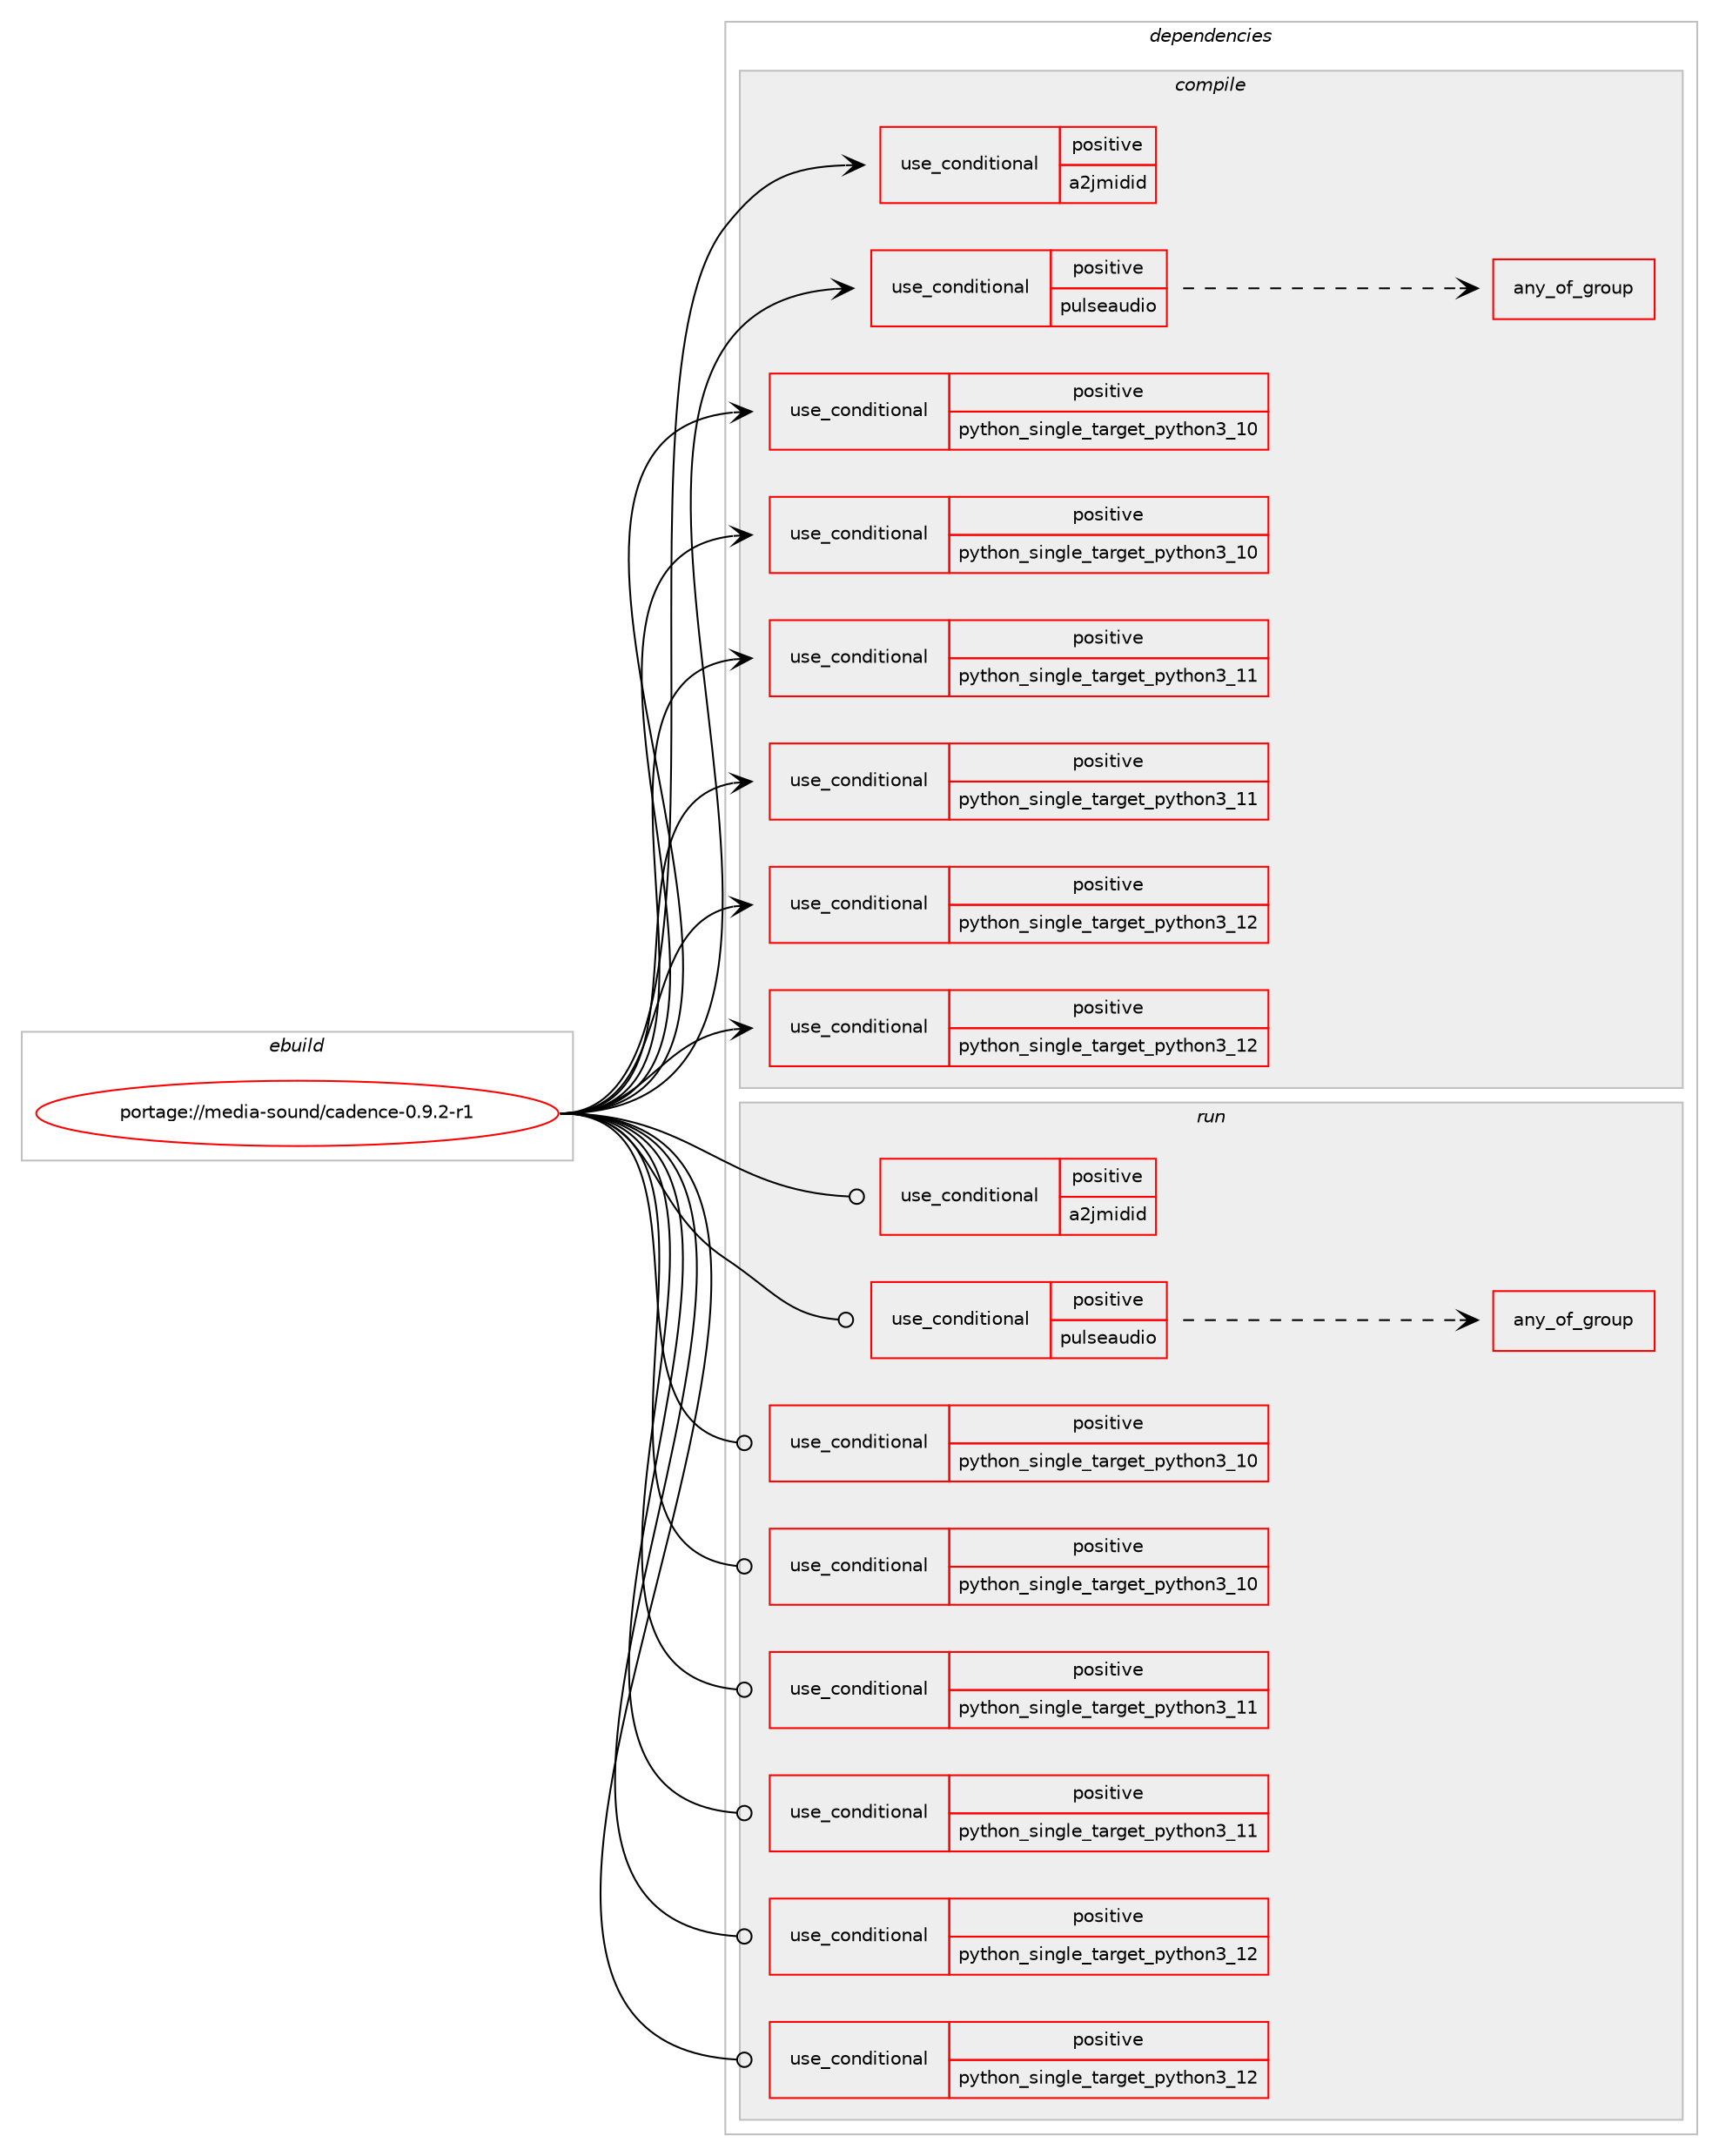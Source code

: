 digraph prolog {

# *************
# Graph options
# *************

newrank=true;
concentrate=true;
compound=true;
graph [rankdir=LR,fontname=Helvetica,fontsize=10,ranksep=1.5];#, ranksep=2.5, nodesep=0.2];
edge  [arrowhead=vee];
node  [fontname=Helvetica,fontsize=10];

# **********
# The ebuild
# **********

subgraph cluster_leftcol {
color=gray;
rank=same;
label=<<i>ebuild</i>>;
id [label="portage://media-sound/cadence-0.9.2-r1", color=red, width=4, href="../media-sound/cadence-0.9.2-r1.svg"];
}

# ****************
# The dependencies
# ****************

subgraph cluster_midcol {
color=gray;
label=<<i>dependencies</i>>;
subgraph cluster_compile {
fillcolor="#eeeeee";
style=filled;
label=<<i>compile</i>>;
subgraph cond77404 {
dependency162276 [label=<<TABLE BORDER="0" CELLBORDER="1" CELLSPACING="0" CELLPADDING="4"><TR><TD ROWSPAN="3" CELLPADDING="10">use_conditional</TD></TR><TR><TD>positive</TD></TR><TR><TD>a2jmidid</TD></TR></TABLE>>, shape=none, color=red];
# *** BEGIN UNKNOWN DEPENDENCY TYPE (TODO) ***
# dependency162276 -> package_dependency(portage://media-sound/cadence-0.9.2-r1,install,no,media-sound,a2jmidid,none,[,,],[],[use(enable(dbus),none)])
# *** END UNKNOWN DEPENDENCY TYPE (TODO) ***

}
id:e -> dependency162276:w [weight=20,style="solid",arrowhead="vee"];
subgraph cond77405 {
dependency162277 [label=<<TABLE BORDER="0" CELLBORDER="1" CELLSPACING="0" CELLPADDING="4"><TR><TD ROWSPAN="3" CELLPADDING="10">use_conditional</TD></TR><TR><TD>positive</TD></TR><TR><TD>pulseaudio</TD></TR></TABLE>>, shape=none, color=red];
subgraph any2212 {
dependency162278 [label=<<TABLE BORDER="0" CELLBORDER="1" CELLSPACING="0" CELLPADDING="4"><TR><TD CELLPADDING="10">any_of_group</TD></TR></TABLE>>, shape=none, color=red];# *** BEGIN UNKNOWN DEPENDENCY TYPE (TODO) ***
# dependency162278 -> package_dependency(portage://media-sound/cadence-0.9.2-r1,install,no,media-video,pipewire,none,[,,],[],[use(enable(jack-sdk),none)])
# *** END UNKNOWN DEPENDENCY TYPE (TODO) ***

# *** BEGIN UNKNOWN DEPENDENCY TYPE (TODO) ***
# dependency162278 -> package_dependency(portage://media-sound/cadence-0.9.2-r1,install,no,media-sound,pulseaudio-daemon,none,[,,],[],[use(enable(jack),none)])
# *** END UNKNOWN DEPENDENCY TYPE (TODO) ***

}
dependency162277:e -> dependency162278:w [weight=20,style="dashed",arrowhead="vee"];
}
id:e -> dependency162277:w [weight=20,style="solid",arrowhead="vee"];
subgraph cond77406 {
dependency162279 [label=<<TABLE BORDER="0" CELLBORDER="1" CELLSPACING="0" CELLPADDING="4"><TR><TD ROWSPAN="3" CELLPADDING="10">use_conditional</TD></TR><TR><TD>positive</TD></TR><TR><TD>python_single_target_python3_10</TD></TR></TABLE>>, shape=none, color=red];
# *** BEGIN UNKNOWN DEPENDENCY TYPE (TODO) ***
# dependency162279 -> package_dependency(portage://media-sound/cadence-0.9.2-r1,install,no,dev-lang,python,none,[,,],[slot(3.10)],[])
# *** END UNKNOWN DEPENDENCY TYPE (TODO) ***

}
id:e -> dependency162279:w [weight=20,style="solid",arrowhead="vee"];
subgraph cond77407 {
dependency162280 [label=<<TABLE BORDER="0" CELLBORDER="1" CELLSPACING="0" CELLPADDING="4"><TR><TD ROWSPAN="3" CELLPADDING="10">use_conditional</TD></TR><TR><TD>positive</TD></TR><TR><TD>python_single_target_python3_10</TD></TR></TABLE>>, shape=none, color=red];
# *** BEGIN UNKNOWN DEPENDENCY TYPE (TODO) ***
# dependency162280 -> package_dependency(portage://media-sound/cadence-0.9.2-r1,install,no,dev-python,dbus-python,none,[,,],[],[use(enable(python_targets_python3_10),negative)])
# *** END UNKNOWN DEPENDENCY TYPE (TODO) ***

# *** BEGIN UNKNOWN DEPENDENCY TYPE (TODO) ***
# dependency162280 -> package_dependency(portage://media-sound/cadence-0.9.2-r1,install,no,dev-python,PyQt5,none,[,,],[],[use(enable(dbus),none),use(enable(gui),none),use(optenable(opengl),none),use(enable(svg),none),use(enable(widgets),none),use(enable(python_targets_python3_10),negative)])
# *** END UNKNOWN DEPENDENCY TYPE (TODO) ***

}
id:e -> dependency162280:w [weight=20,style="solid",arrowhead="vee"];
subgraph cond77408 {
dependency162281 [label=<<TABLE BORDER="0" CELLBORDER="1" CELLSPACING="0" CELLPADDING="4"><TR><TD ROWSPAN="3" CELLPADDING="10">use_conditional</TD></TR><TR><TD>positive</TD></TR><TR><TD>python_single_target_python3_11</TD></TR></TABLE>>, shape=none, color=red];
# *** BEGIN UNKNOWN DEPENDENCY TYPE (TODO) ***
# dependency162281 -> package_dependency(portage://media-sound/cadence-0.9.2-r1,install,no,dev-lang,python,none,[,,],[slot(3.11)],[])
# *** END UNKNOWN DEPENDENCY TYPE (TODO) ***

}
id:e -> dependency162281:w [weight=20,style="solid",arrowhead="vee"];
subgraph cond77409 {
dependency162282 [label=<<TABLE BORDER="0" CELLBORDER="1" CELLSPACING="0" CELLPADDING="4"><TR><TD ROWSPAN="3" CELLPADDING="10">use_conditional</TD></TR><TR><TD>positive</TD></TR><TR><TD>python_single_target_python3_11</TD></TR></TABLE>>, shape=none, color=red];
# *** BEGIN UNKNOWN DEPENDENCY TYPE (TODO) ***
# dependency162282 -> package_dependency(portage://media-sound/cadence-0.9.2-r1,install,no,dev-python,dbus-python,none,[,,],[],[use(enable(python_targets_python3_11),negative)])
# *** END UNKNOWN DEPENDENCY TYPE (TODO) ***

# *** BEGIN UNKNOWN DEPENDENCY TYPE (TODO) ***
# dependency162282 -> package_dependency(portage://media-sound/cadence-0.9.2-r1,install,no,dev-python,PyQt5,none,[,,],[],[use(enable(dbus),none),use(enable(gui),none),use(optenable(opengl),none),use(enable(svg),none),use(enable(widgets),none),use(enable(python_targets_python3_11),negative)])
# *** END UNKNOWN DEPENDENCY TYPE (TODO) ***

}
id:e -> dependency162282:w [weight=20,style="solid",arrowhead="vee"];
subgraph cond77410 {
dependency162283 [label=<<TABLE BORDER="0" CELLBORDER="1" CELLSPACING="0" CELLPADDING="4"><TR><TD ROWSPAN="3" CELLPADDING="10">use_conditional</TD></TR><TR><TD>positive</TD></TR><TR><TD>python_single_target_python3_12</TD></TR></TABLE>>, shape=none, color=red];
# *** BEGIN UNKNOWN DEPENDENCY TYPE (TODO) ***
# dependency162283 -> package_dependency(portage://media-sound/cadence-0.9.2-r1,install,no,dev-lang,python,none,[,,],[slot(3.12)],[])
# *** END UNKNOWN DEPENDENCY TYPE (TODO) ***

}
id:e -> dependency162283:w [weight=20,style="solid",arrowhead="vee"];
subgraph cond77411 {
dependency162284 [label=<<TABLE BORDER="0" CELLBORDER="1" CELLSPACING="0" CELLPADDING="4"><TR><TD ROWSPAN="3" CELLPADDING="10">use_conditional</TD></TR><TR><TD>positive</TD></TR><TR><TD>python_single_target_python3_12</TD></TR></TABLE>>, shape=none, color=red];
# *** BEGIN UNKNOWN DEPENDENCY TYPE (TODO) ***
# dependency162284 -> package_dependency(portage://media-sound/cadence-0.9.2-r1,install,no,dev-python,dbus-python,none,[,,],[],[use(enable(python_targets_python3_12),negative)])
# *** END UNKNOWN DEPENDENCY TYPE (TODO) ***

# *** BEGIN UNKNOWN DEPENDENCY TYPE (TODO) ***
# dependency162284 -> package_dependency(portage://media-sound/cadence-0.9.2-r1,install,no,dev-python,PyQt5,none,[,,],[],[use(enable(dbus),none),use(enable(gui),none),use(optenable(opengl),none),use(enable(svg),none),use(enable(widgets),none),use(enable(python_targets_python3_12),negative)])
# *** END UNKNOWN DEPENDENCY TYPE (TODO) ***

}
id:e -> dependency162284:w [weight=20,style="solid",arrowhead="vee"];
# *** BEGIN UNKNOWN DEPENDENCY TYPE (TODO) ***
# id -> package_dependency(portage://media-sound/cadence-0.9.2-r1,install,no,media-sound,jack_capture,none,[,,],[],[])
# *** END UNKNOWN DEPENDENCY TYPE (TODO) ***

# *** BEGIN UNKNOWN DEPENDENCY TYPE (TODO) ***
# id -> package_dependency(portage://media-sound/cadence-0.9.2-r1,install,no,virtual,jack,none,[,,],[],[])
# *** END UNKNOWN DEPENDENCY TYPE (TODO) ***

}
subgraph cluster_compileandrun {
fillcolor="#eeeeee";
style=filled;
label=<<i>compile and run</i>>;
}
subgraph cluster_run {
fillcolor="#eeeeee";
style=filled;
label=<<i>run</i>>;
subgraph cond77412 {
dependency162285 [label=<<TABLE BORDER="0" CELLBORDER="1" CELLSPACING="0" CELLPADDING="4"><TR><TD ROWSPAN="3" CELLPADDING="10">use_conditional</TD></TR><TR><TD>positive</TD></TR><TR><TD>a2jmidid</TD></TR></TABLE>>, shape=none, color=red];
# *** BEGIN UNKNOWN DEPENDENCY TYPE (TODO) ***
# dependency162285 -> package_dependency(portage://media-sound/cadence-0.9.2-r1,run,no,media-sound,a2jmidid,none,[,,],[],[use(enable(dbus),none)])
# *** END UNKNOWN DEPENDENCY TYPE (TODO) ***

}
id:e -> dependency162285:w [weight=20,style="solid",arrowhead="odot"];
subgraph cond77413 {
dependency162286 [label=<<TABLE BORDER="0" CELLBORDER="1" CELLSPACING="0" CELLPADDING="4"><TR><TD ROWSPAN="3" CELLPADDING="10">use_conditional</TD></TR><TR><TD>positive</TD></TR><TR><TD>pulseaudio</TD></TR></TABLE>>, shape=none, color=red];
subgraph any2213 {
dependency162287 [label=<<TABLE BORDER="0" CELLBORDER="1" CELLSPACING="0" CELLPADDING="4"><TR><TD CELLPADDING="10">any_of_group</TD></TR></TABLE>>, shape=none, color=red];# *** BEGIN UNKNOWN DEPENDENCY TYPE (TODO) ***
# dependency162287 -> package_dependency(portage://media-sound/cadence-0.9.2-r1,run,no,media-video,pipewire,none,[,,],[],[use(enable(jack-sdk),none)])
# *** END UNKNOWN DEPENDENCY TYPE (TODO) ***

# *** BEGIN UNKNOWN DEPENDENCY TYPE (TODO) ***
# dependency162287 -> package_dependency(portage://media-sound/cadence-0.9.2-r1,run,no,media-sound,pulseaudio-daemon,none,[,,],[],[use(enable(jack),none)])
# *** END UNKNOWN DEPENDENCY TYPE (TODO) ***

}
dependency162286:e -> dependency162287:w [weight=20,style="dashed",arrowhead="vee"];
}
id:e -> dependency162286:w [weight=20,style="solid",arrowhead="odot"];
subgraph cond77414 {
dependency162288 [label=<<TABLE BORDER="0" CELLBORDER="1" CELLSPACING="0" CELLPADDING="4"><TR><TD ROWSPAN="3" CELLPADDING="10">use_conditional</TD></TR><TR><TD>positive</TD></TR><TR><TD>python_single_target_python3_10</TD></TR></TABLE>>, shape=none, color=red];
# *** BEGIN UNKNOWN DEPENDENCY TYPE (TODO) ***
# dependency162288 -> package_dependency(portage://media-sound/cadence-0.9.2-r1,run,no,dev-lang,python,none,[,,],[slot(3.10)],[])
# *** END UNKNOWN DEPENDENCY TYPE (TODO) ***

}
id:e -> dependency162288:w [weight=20,style="solid",arrowhead="odot"];
subgraph cond77415 {
dependency162289 [label=<<TABLE BORDER="0" CELLBORDER="1" CELLSPACING="0" CELLPADDING="4"><TR><TD ROWSPAN="3" CELLPADDING="10">use_conditional</TD></TR><TR><TD>positive</TD></TR><TR><TD>python_single_target_python3_10</TD></TR></TABLE>>, shape=none, color=red];
# *** BEGIN UNKNOWN DEPENDENCY TYPE (TODO) ***
# dependency162289 -> package_dependency(portage://media-sound/cadence-0.9.2-r1,run,no,dev-python,dbus-python,none,[,,],[],[use(enable(python_targets_python3_10),negative)])
# *** END UNKNOWN DEPENDENCY TYPE (TODO) ***

# *** BEGIN UNKNOWN DEPENDENCY TYPE (TODO) ***
# dependency162289 -> package_dependency(portage://media-sound/cadence-0.9.2-r1,run,no,dev-python,PyQt5,none,[,,],[],[use(enable(dbus),none),use(enable(gui),none),use(optenable(opengl),none),use(enable(svg),none),use(enable(widgets),none),use(enable(python_targets_python3_10),negative)])
# *** END UNKNOWN DEPENDENCY TYPE (TODO) ***

}
id:e -> dependency162289:w [weight=20,style="solid",arrowhead="odot"];
subgraph cond77416 {
dependency162290 [label=<<TABLE BORDER="0" CELLBORDER="1" CELLSPACING="0" CELLPADDING="4"><TR><TD ROWSPAN="3" CELLPADDING="10">use_conditional</TD></TR><TR><TD>positive</TD></TR><TR><TD>python_single_target_python3_11</TD></TR></TABLE>>, shape=none, color=red];
# *** BEGIN UNKNOWN DEPENDENCY TYPE (TODO) ***
# dependency162290 -> package_dependency(portage://media-sound/cadence-0.9.2-r1,run,no,dev-lang,python,none,[,,],[slot(3.11)],[])
# *** END UNKNOWN DEPENDENCY TYPE (TODO) ***

}
id:e -> dependency162290:w [weight=20,style="solid",arrowhead="odot"];
subgraph cond77417 {
dependency162291 [label=<<TABLE BORDER="0" CELLBORDER="1" CELLSPACING="0" CELLPADDING="4"><TR><TD ROWSPAN="3" CELLPADDING="10">use_conditional</TD></TR><TR><TD>positive</TD></TR><TR><TD>python_single_target_python3_11</TD></TR></TABLE>>, shape=none, color=red];
# *** BEGIN UNKNOWN DEPENDENCY TYPE (TODO) ***
# dependency162291 -> package_dependency(portage://media-sound/cadence-0.9.2-r1,run,no,dev-python,dbus-python,none,[,,],[],[use(enable(python_targets_python3_11),negative)])
# *** END UNKNOWN DEPENDENCY TYPE (TODO) ***

# *** BEGIN UNKNOWN DEPENDENCY TYPE (TODO) ***
# dependency162291 -> package_dependency(portage://media-sound/cadence-0.9.2-r1,run,no,dev-python,PyQt5,none,[,,],[],[use(enable(dbus),none),use(enable(gui),none),use(optenable(opengl),none),use(enable(svg),none),use(enable(widgets),none),use(enable(python_targets_python3_11),negative)])
# *** END UNKNOWN DEPENDENCY TYPE (TODO) ***

}
id:e -> dependency162291:w [weight=20,style="solid",arrowhead="odot"];
subgraph cond77418 {
dependency162292 [label=<<TABLE BORDER="0" CELLBORDER="1" CELLSPACING="0" CELLPADDING="4"><TR><TD ROWSPAN="3" CELLPADDING="10">use_conditional</TD></TR><TR><TD>positive</TD></TR><TR><TD>python_single_target_python3_12</TD></TR></TABLE>>, shape=none, color=red];
# *** BEGIN UNKNOWN DEPENDENCY TYPE (TODO) ***
# dependency162292 -> package_dependency(portage://media-sound/cadence-0.9.2-r1,run,no,dev-lang,python,none,[,,],[slot(3.12)],[])
# *** END UNKNOWN DEPENDENCY TYPE (TODO) ***

}
id:e -> dependency162292:w [weight=20,style="solid",arrowhead="odot"];
subgraph cond77419 {
dependency162293 [label=<<TABLE BORDER="0" CELLBORDER="1" CELLSPACING="0" CELLPADDING="4"><TR><TD ROWSPAN="3" CELLPADDING="10">use_conditional</TD></TR><TR><TD>positive</TD></TR><TR><TD>python_single_target_python3_12</TD></TR></TABLE>>, shape=none, color=red];
# *** BEGIN UNKNOWN DEPENDENCY TYPE (TODO) ***
# dependency162293 -> package_dependency(portage://media-sound/cadence-0.9.2-r1,run,no,dev-python,dbus-python,none,[,,],[],[use(enable(python_targets_python3_12),negative)])
# *** END UNKNOWN DEPENDENCY TYPE (TODO) ***

# *** BEGIN UNKNOWN DEPENDENCY TYPE (TODO) ***
# dependency162293 -> package_dependency(portage://media-sound/cadence-0.9.2-r1,run,no,dev-python,PyQt5,none,[,,],[],[use(enable(dbus),none),use(enable(gui),none),use(optenable(opengl),none),use(enable(svg),none),use(enable(widgets),none),use(enable(python_targets_python3_12),negative)])
# *** END UNKNOWN DEPENDENCY TYPE (TODO) ***

}
id:e -> dependency162293:w [weight=20,style="solid",arrowhead="odot"];
# *** BEGIN UNKNOWN DEPENDENCY TYPE (TODO) ***
# id -> package_dependency(portage://media-sound/cadence-0.9.2-r1,run,no,media-sound,jack_capture,none,[,,],[],[])
# *** END UNKNOWN DEPENDENCY TYPE (TODO) ***

# *** BEGIN UNKNOWN DEPENDENCY TYPE (TODO) ***
# id -> package_dependency(portage://media-sound/cadence-0.9.2-r1,run,no,virtual,jack,none,[,,],[],[])
# *** END UNKNOWN DEPENDENCY TYPE (TODO) ***

}
}

# **************
# The candidates
# **************

subgraph cluster_choices {
rank=same;
color=gray;
label=<<i>candidates</i>>;

}

}
